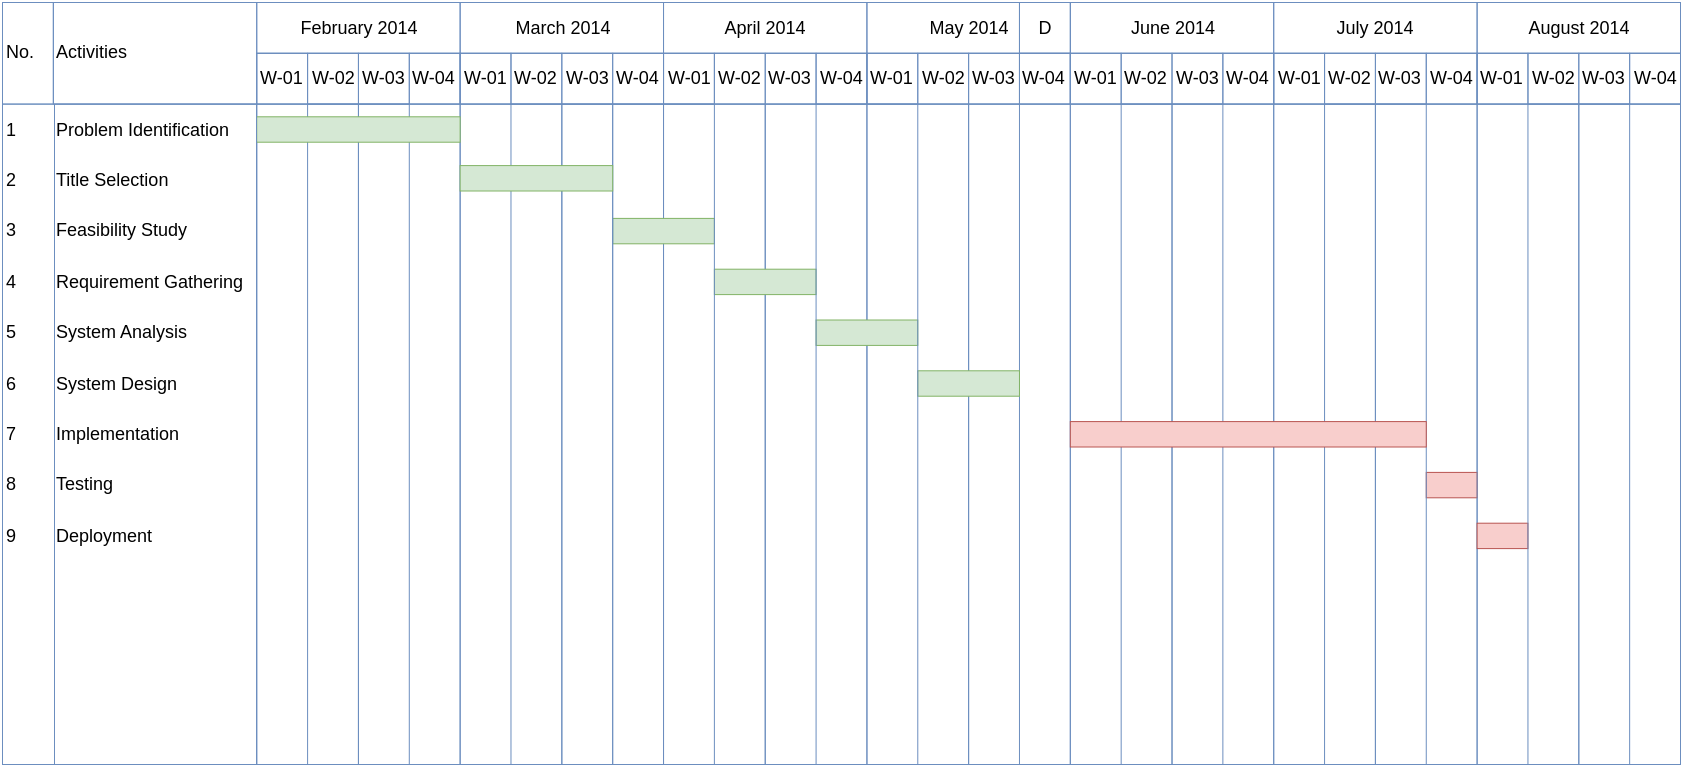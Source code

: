 <mxfile version="18.0.6" type="github">
  <diagram id="Frb9RbtUqZkSpZEshx93" name="Page-1">
    <mxGraphModel dx="910" dy="432" grid="0" gridSize="10" guides="1" tooltips="1" connect="1" arrows="1" fold="1" page="1" pageScale="1" pageWidth="850" pageHeight="1100" math="0" shadow="0">
      <root>
        <mxCell id="0" />
        <mxCell id="1" parent="0" />
        <mxCell id="-0FFrNoBDv5wXFAlJgWf-138" value="" style="group;fontSize=9;" vertex="1" connectable="0" parent="1">
          <mxGeometry x="10" y="100" width="839" height="381" as="geometry" />
        </mxCell>
        <mxCell id="-0FFrNoBDv5wXFAlJgWf-128" value="" style="group;fillColor=none;fontSize=9;" vertex="1" connectable="0" parent="-0FFrNoBDv5wXFAlJgWf-138">
          <mxGeometry width="839" height="381" as="geometry" />
        </mxCell>
        <mxCell id="-0FFrNoBDv5wXFAlJgWf-1" value="" style="strokeWidth=0.5;shadow=0;dashed=0;align=left;html=1;shape=mxgraph.mockup.graphics.rrect;rSize=0;strokeColor=#6c8ebf;rounded=0;fontSize=9;fillColor=none;fontStyle=0" vertex="1" parent="-0FFrNoBDv5wXFAlJgWf-128">
          <mxGeometry width="508.485" height="381" as="geometry" />
        </mxCell>
        <mxCell id="-0FFrNoBDv5wXFAlJgWf-2" value="No." style="strokeColor=#6c8ebf;fillColor=none;strokeWidth=0.5;shadow=0;dashed=0;align=left;html=1;shape=mxgraph.mockup.graphics.rrect;rSize=0;rounded=0;fontSize=9;fontStyle=0" vertex="1" parent="-0FFrNoBDv5wXFAlJgWf-1">
          <mxGeometry width="25.424" height="50.8" as="geometry" />
        </mxCell>
        <mxCell id="-0FFrNoBDv5wXFAlJgWf-3" value="Activities " style="strokeColor=#6c8ebf;fillColor=none;strokeWidth=0.5;shadow=0;dashed=0;align=left;html=1;shape=mxgraph.mockup.graphics.rrect;rSize=0;rounded=0;fontSize=9;fontStyle=0" vertex="1" parent="-0FFrNoBDv5wXFAlJgWf-1">
          <mxGeometry x="25.424" width="101.697" height="50.8" as="geometry" />
        </mxCell>
        <mxCell id="-0FFrNoBDv5wXFAlJgWf-6" value="February 2014" style="strokeColor=#6c8ebf;fillColor=none;strokeWidth=0.5;shadow=0;dashed=0;align=center;html=1;shape=mxgraph.mockup.graphics.rrect;rSize=0;rounded=0;fontSize=9;fontStyle=0" vertex="1" parent="-0FFrNoBDv5wXFAlJgWf-1">
          <mxGeometry x="127.121" width="101.697" height="25.4" as="geometry" />
        </mxCell>
        <mxCell id="-0FFrNoBDv5wXFAlJgWf-7" value="April 2014" style="strokeColor=#6c8ebf;fillColor=none;strokeWidth=0.5;shadow=0;dashed=0;align=center;html=1;shape=mxgraph.mockup.graphics.rrect;rSize=0;rounded=0;fontSize=9;fontStyle=0" vertex="1" parent="-0FFrNoBDv5wXFAlJgWf-1">
          <mxGeometry x="330.515" width="101.697" height="25.4" as="geometry" />
        </mxCell>
        <mxCell id="-0FFrNoBDv5wXFAlJgWf-20" value="" style="strokeColor=#6c8ebf;fillColor=none;strokeWidth=0.5;shadow=0;dashed=0;align=left;html=1;shape=mxgraph.mockup.graphics.rrect;rSize=0;rounded=0;fontSize=9;fontStyle=0" vertex="1" parent="-0FFrNoBDv5wXFAlJgWf-1">
          <mxGeometry y="50.8" width="127.121" height="330.2" as="geometry" />
        </mxCell>
        <mxCell id="-0FFrNoBDv5wXFAlJgWf-21" value="" style="strokeColor=#6c8ebf;fillColor=none;strokeWidth=0.5;shadow=0;dashed=0;align=left;html=1;shape=mxgraph.mockup.graphics.rrect;rSize=0;rounded=0;fontSize=9;fontStyle=0" vertex="1" parent="-0FFrNoBDv5wXFAlJgWf-1">
          <mxGeometry x="127.121" y="50.8" width="50.848" height="330.2" as="geometry" />
        </mxCell>
        <mxCell id="-0FFrNoBDv5wXFAlJgWf-22" value="" style="strokeColor=#6c8ebf;fillColor=none;strokeWidth=0.5;shadow=0;dashed=0;align=left;html=1;shape=mxgraph.mockup.graphics.rrect;rSize=0;rounded=0;fontSize=9;fontStyle=0" vertex="1" parent="-0FFrNoBDv5wXFAlJgWf-1">
          <mxGeometry x="177.97" y="50.8" width="50.848" height="330.2" as="geometry" />
        </mxCell>
        <mxCell id="-0FFrNoBDv5wXFAlJgWf-23" value="" style="strokeColor=#6c8ebf;fillColor=none;strokeWidth=0.5;shadow=0;dashed=0;align=left;html=1;shape=mxgraph.mockup.graphics.rrect;rSize=0;rounded=0;fontSize=9;fontStyle=0" vertex="1" parent="-0FFrNoBDv5wXFAlJgWf-1">
          <mxGeometry x="228.818" y="50.8" width="50.848" height="330.2" as="geometry" />
        </mxCell>
        <mxCell id="-0FFrNoBDv5wXFAlJgWf-24" value="" style="strokeColor=#6c8ebf;fillColor=none;strokeWidth=0.5;shadow=0;dashed=0;align=left;html=1;shape=mxgraph.mockup.graphics.rrect;rSize=0;rounded=0;fontSize=9;fontStyle=0" vertex="1" parent="-0FFrNoBDv5wXFAlJgWf-1">
          <mxGeometry x="279.667" y="50.8" width="50.848" height="330.2" as="geometry" />
        </mxCell>
        <mxCell id="-0FFrNoBDv5wXFAlJgWf-25" value="" style="strokeColor=#6c8ebf;fillColor=none;strokeWidth=0.5;shadow=0;dashed=0;align=left;html=1;shape=mxgraph.mockup.graphics.rrect;rSize=0;rounded=0;fontSize=9;fontStyle=0" vertex="1" parent="-0FFrNoBDv5wXFAlJgWf-1">
          <mxGeometry x="330.515" y="50.8" width="50.848" height="330.2" as="geometry" />
        </mxCell>
        <mxCell id="-0FFrNoBDv5wXFAlJgWf-26" value="" style="strokeColor=#6c8ebf;fillColor=none;strokeWidth=0.5;shadow=0;dashed=0;align=left;html=1;shape=mxgraph.mockup.graphics.rrect;rSize=0;rounded=0;fontSize=9;fontStyle=0" vertex="1" parent="-0FFrNoBDv5wXFAlJgWf-1">
          <mxGeometry x="381.364" y="50.8" width="50.848" height="330.2" as="geometry" />
        </mxCell>
        <mxCell id="-0FFrNoBDv5wXFAlJgWf-27" value="1" style="strokeWidth=0.5;shadow=0;dashed=0;align=left;html=1;shape=mxgraph.mockup.graphics.anchor;rounded=0;fontSize=9;fillColor=none;strokeColor=#6c8ebf;fontStyle=0" vertex="1" parent="-0FFrNoBDv5wXFAlJgWf-1">
          <mxGeometry y="50.8" width="16.949" height="25.4" as="geometry" />
        </mxCell>
        <mxCell id="-0FFrNoBDv5wXFAlJgWf-28" value="Problem Identification" style="strokeWidth=0.5;shadow=0;dashed=0;align=left;html=1;shape=mxgraph.mockup.graphics.anchor;rounded=0;fontSize=9;fillColor=none;strokeColor=#6c8ebf;fontStyle=0;labelBackgroundColor=none;" vertex="1" parent="-0FFrNoBDv5wXFAlJgWf-1">
          <mxGeometry x="25.424" y="50.8" width="101.697" height="25.4" as="geometry" />
        </mxCell>
        <mxCell id="-0FFrNoBDv5wXFAlJgWf-31" value="2" style="strokeWidth=0.5;shadow=0;dashed=0;align=left;html=1;shape=mxgraph.mockup.graphics.anchor;rounded=0;fontSize=9;fillColor=none;strokeColor=#6c8ebf;fontStyle=0" vertex="1" parent="-0FFrNoBDv5wXFAlJgWf-1">
          <mxGeometry y="76.2" width="16.949" height="25.4" as="geometry" />
        </mxCell>
        <mxCell id="-0FFrNoBDv5wXFAlJgWf-35" value="3" style="strokeWidth=0.5;shadow=0;dashed=0;align=left;html=1;shape=mxgraph.mockup.graphics.anchor;rounded=0;fontSize=9;fillColor=none;strokeColor=#6c8ebf;fontStyle=0" vertex="1" parent="-0FFrNoBDv5wXFAlJgWf-1">
          <mxGeometry y="101.6" width="16.949" height="25.4" as="geometry" />
        </mxCell>
        <mxCell id="-0FFrNoBDv5wXFAlJgWf-39" value="4" style="strokeWidth=0.5;shadow=0;dashed=0;align=left;html=1;shape=mxgraph.mockup.graphics.anchor;rounded=0;fontSize=9;fillColor=none;strokeColor=#6c8ebf;fontStyle=0" vertex="1" parent="-0FFrNoBDv5wXFAlJgWf-1">
          <mxGeometry y="127.0" width="16.949" height="25.4" as="geometry" />
        </mxCell>
        <mxCell id="-0FFrNoBDv5wXFAlJgWf-45" value="" style="strokeWidth=0.5;shadow=0;dashed=0;align=left;html=1;shape=mxgraph.mockup.graphics.rrect;rSize=0;strokeColor=#82b366;fillColor=#d5e8d4;rounded=0;fontSize=9;fontStyle=0" vertex="1" parent="-0FFrNoBDv5wXFAlJgWf-1">
          <mxGeometry x="305.091" y="107.95" width="50.848" height="12.7" as="geometry" />
        </mxCell>
        <mxCell id="-0FFrNoBDv5wXFAlJgWf-46" value="" style="strokeWidth=0.5;shadow=0;dashed=0;align=left;html=1;shape=mxgraph.mockup.graphics.rrect;rSize=0;strokeColor=#82b366;fillColor=#d5e8d4;rounded=0;fontSize=9;fontStyle=0" vertex="1" parent="-0FFrNoBDv5wXFAlJgWf-1">
          <mxGeometry x="355.939" y="133.35" width="50.848" height="12.7" as="geometry" />
        </mxCell>
        <mxCell id="-0FFrNoBDv5wXFAlJgWf-81" value="March 2014" style="strokeColor=#6c8ebf;fillColor=none;strokeWidth=0.5;shadow=0;dashed=0;align=center;html=1;shape=mxgraph.mockup.graphics.rrect;rSize=0;rounded=0;fontSize=9;fontStyle=0" vertex="1" parent="-0FFrNoBDv5wXFAlJgWf-1">
          <mxGeometry x="228.818" width="101.697" height="25.4" as="geometry" />
        </mxCell>
        <mxCell id="-0FFrNoBDv5wXFAlJgWf-85" value="" style="group;fillColor=none;strokeWidth=0.5;strokeColor=#6c8ebf;fontSize=9;" vertex="1" connectable="0" parent="-0FFrNoBDv5wXFAlJgWf-1">
          <mxGeometry x="127.121" y="25.4" width="101.697" height="25.4" as="geometry" />
        </mxCell>
        <mxCell id="-0FFrNoBDv5wXFAlJgWf-8" value="W-01" style="strokeColor=#6c8ebf;fillColor=none;strokeWidth=0.5;shadow=0;dashed=0;align=left;html=1;shape=mxgraph.mockup.graphics.rrect;rSize=0;;rounded=0;fontSize=9;fontStyle=0" vertex="1" parent="-0FFrNoBDv5wXFAlJgWf-85">
          <mxGeometry width="25.424" height="25.4" as="geometry" />
        </mxCell>
        <mxCell id="-0FFrNoBDv5wXFAlJgWf-9" value="W-02" style="strokeColor=#6c8ebf;fillColor=none;strokeWidth=0.5;shadow=0;dashed=0;align=left;html=1;shape=mxgraph.mockup.graphics.rrect;rSize=0;rounded=0;fontSize=9;fontStyle=0" vertex="1" parent="-0FFrNoBDv5wXFAlJgWf-85">
          <mxGeometry x="25.424" width="25.424" height="25.4" as="geometry" />
        </mxCell>
        <mxCell id="-0FFrNoBDv5wXFAlJgWf-10" value="W-03" style="strokeColor=#6c8ebf;fillColor=none;strokeWidth=0.5;shadow=0;dashed=0;align=left;html=1;shape=mxgraph.mockup.graphics.rrect;rSize=0;rounded=0;fontSize=9;fontStyle=0" vertex="1" parent="-0FFrNoBDv5wXFAlJgWf-85">
          <mxGeometry x="50.848" width="25.424" height="25.4" as="geometry" />
        </mxCell>
        <mxCell id="-0FFrNoBDv5wXFAlJgWf-11" value="W-04" style="strokeColor=#6c8ebf;fillColor=none;strokeWidth=0.5;shadow=0;dashed=0;align=left;html=1;shape=mxgraph.mockup.graphics.rrect;rSize=0;rounded=0;fontSize=9;fontStyle=0" vertex="1" parent="-0FFrNoBDv5wXFAlJgWf-85">
          <mxGeometry x="76.273" width="25.424" height="25.4" as="geometry" />
        </mxCell>
        <mxCell id="-0FFrNoBDv5wXFAlJgWf-86" value="" style="group;fillColor=none;strokeWidth=0.5;strokeColor=#6c8ebf;fontSize=9;" vertex="1" connectable="0" parent="-0FFrNoBDv5wXFAlJgWf-1">
          <mxGeometry x="228.818" y="25.4" width="101.697" height="25.4" as="geometry" />
        </mxCell>
        <mxCell id="-0FFrNoBDv5wXFAlJgWf-87" value="W-01" style="strokeColor=#6c8ebf;fillColor=none;strokeWidth=0.5;shadow=0;dashed=0;align=left;html=1;shape=mxgraph.mockup.graphics.rrect;rSize=0;;rounded=0;fontSize=9;fontStyle=0" vertex="1" parent="-0FFrNoBDv5wXFAlJgWf-86">
          <mxGeometry width="25.424" height="25.4" as="geometry" />
        </mxCell>
        <mxCell id="-0FFrNoBDv5wXFAlJgWf-88" value="W-02" style="strokeColor=#6c8ebf;fillColor=none;strokeWidth=0.5;shadow=0;dashed=0;align=left;html=1;shape=mxgraph.mockup.graphics.rrect;rSize=0;rounded=0;fontSize=9;fontStyle=0" vertex="1" parent="-0FFrNoBDv5wXFAlJgWf-86">
          <mxGeometry x="25.424" width="25.424" height="25.4" as="geometry" />
        </mxCell>
        <mxCell id="-0FFrNoBDv5wXFAlJgWf-89" value="W-03" style="strokeColor=#6c8ebf;fillColor=none;strokeWidth=0.5;shadow=0;dashed=0;align=left;html=1;shape=mxgraph.mockup.graphics.rrect;rSize=0;rounded=0;fontSize=9;fontStyle=0" vertex="1" parent="-0FFrNoBDv5wXFAlJgWf-86">
          <mxGeometry x="50.848" width="25.424" height="25.4" as="geometry" />
        </mxCell>
        <mxCell id="-0FFrNoBDv5wXFAlJgWf-90" value="W-04" style="strokeColor=#6c8ebf;fillColor=none;strokeWidth=0.5;shadow=0;dashed=0;align=left;html=1;shape=mxgraph.mockup.graphics.rrect;rSize=0;rounded=0;fontSize=9;fontStyle=0" vertex="1" parent="-0FFrNoBDv5wXFAlJgWf-86">
          <mxGeometry x="76.273" width="25.424" height="25.4" as="geometry" />
        </mxCell>
        <mxCell id="-0FFrNoBDv5wXFAlJgWf-91" value="" style="group;fillColor=none;strokeWidth=0.5;strokeColor=#6c8ebf;fontSize=9;" vertex="1" connectable="0" parent="-0FFrNoBDv5wXFAlJgWf-1">
          <mxGeometry x="330.515" y="25.4" width="101.697" height="25.4" as="geometry" />
        </mxCell>
        <mxCell id="-0FFrNoBDv5wXFAlJgWf-92" value="W-01" style="strokeColor=#6c8ebf;fillColor=none;strokeWidth=0.5;shadow=0;dashed=0;align=left;html=1;shape=mxgraph.mockup.graphics.rrect;rSize=0;;rounded=0;fontSize=9;fontStyle=0" vertex="1" parent="-0FFrNoBDv5wXFAlJgWf-91">
          <mxGeometry width="25.424" height="25.4" as="geometry" />
        </mxCell>
        <mxCell id="-0FFrNoBDv5wXFAlJgWf-93" value="W-02" style="strokeColor=#6c8ebf;fillColor=none;strokeWidth=0.5;shadow=0;dashed=0;align=left;html=1;shape=mxgraph.mockup.graphics.rrect;rSize=0;rounded=0;fontSize=9;fontStyle=0" vertex="1" parent="-0FFrNoBDv5wXFAlJgWf-91">
          <mxGeometry x="25.424" width="25.424" height="25.4" as="geometry" />
        </mxCell>
        <mxCell id="-0FFrNoBDv5wXFAlJgWf-94" value="W-03" style="strokeColor=#6c8ebf;fillColor=none;strokeWidth=0.5;shadow=0;dashed=0;align=left;html=1;shape=mxgraph.mockup.graphics.rrect;rSize=0;rounded=0;fontSize=9;fontStyle=0" vertex="1" parent="-0FFrNoBDv5wXFAlJgWf-91">
          <mxGeometry x="50.848" width="25.424" height="25.4" as="geometry" />
        </mxCell>
        <mxCell id="-0FFrNoBDv5wXFAlJgWf-95" value="W-04" style="strokeColor=#6c8ebf;fillColor=none;strokeWidth=0.5;shadow=0;dashed=0;align=left;html=1;shape=mxgraph.mockup.graphics.rrect;rSize=0;rounded=0;fontSize=9;fontStyle=0" vertex="1" parent="-0FFrNoBDv5wXFAlJgWf-91">
          <mxGeometry x="76.273" width="25.424" height="25.4" as="geometry" />
        </mxCell>
        <mxCell id="-0FFrNoBDv5wXFAlJgWf-32" value="Title Selection" style="strokeWidth=0.5;shadow=0;dashed=0;align=left;html=1;shape=mxgraph.mockup.graphics.anchor;rounded=0;fontSize=9;fillColor=none;strokeColor=#6c8ebf;fontStyle=0" vertex="1" parent="-0FFrNoBDv5wXFAlJgWf-1">
          <mxGeometry x="25.424" y="76.2" width="101.697" height="25.4" as="geometry" />
        </mxCell>
        <mxCell id="-0FFrNoBDv5wXFAlJgWf-36" value="Feasibility Study" style="strokeWidth=0.5;shadow=0;dashed=0;align=left;html=1;shape=mxgraph.mockup.graphics.anchor;rounded=0;fontSize=9;fillColor=none;strokeColor=#6c8ebf;fontStyle=0" vertex="1" parent="-0FFrNoBDv5wXFAlJgWf-1">
          <mxGeometry x="25.424" y="101.6" width="101.697" height="25.4" as="geometry" />
        </mxCell>
        <mxCell id="-0FFrNoBDv5wXFAlJgWf-40" value="Requirement Gathering" style="strokeWidth=0.5;shadow=0;dashed=0;align=left;html=1;shape=mxgraph.mockup.graphics.anchor;rounded=0;fontSize=9;fillColor=none;strokeColor=#6c8ebf;fontStyle=0" vertex="1" parent="-0FFrNoBDv5wXFAlJgWf-1">
          <mxGeometry x="25.424" y="127.0" width="101.697" height="25.4" as="geometry" />
        </mxCell>
        <mxCell id="-0FFrNoBDv5wXFAlJgWf-51" value="5" style="strokeWidth=0.5;shadow=0;dashed=0;align=left;html=1;shape=mxgraph.mockup.graphics.anchor;rounded=0;fontSize=9;fillColor=none;strokeColor=#6c8ebf;fontStyle=0" vertex="1" parent="-0FFrNoBDv5wXFAlJgWf-128">
          <mxGeometry y="152.4" width="16.949" height="25.4" as="geometry" />
        </mxCell>
        <mxCell id="-0FFrNoBDv5wXFAlJgWf-52" value="6" style="strokeWidth=0.5;shadow=0;dashed=0;align=left;html=1;shape=mxgraph.mockup.graphics.anchor;rounded=0;fontSize=9;fillColor=none;strokeColor=#6c8ebf;fontStyle=0" vertex="1" parent="-0FFrNoBDv5wXFAlJgWf-128">
          <mxGeometry y="177.8" width="16.949" height="25.4" as="geometry" />
        </mxCell>
        <mxCell id="-0FFrNoBDv5wXFAlJgWf-53" value="7" style="strokeWidth=0.5;shadow=0;dashed=0;align=left;html=1;shape=mxgraph.mockup.graphics.anchor;rounded=0;fontSize=9;fillColor=none;strokeColor=#6c8ebf;fontStyle=0" vertex="1" parent="-0FFrNoBDv5wXFAlJgWf-128">
          <mxGeometry y="203.2" width="16.949" height="25.4" as="geometry" />
        </mxCell>
        <mxCell id="-0FFrNoBDv5wXFAlJgWf-54" value="8" style="strokeWidth=0.5;shadow=0;dashed=0;align=left;html=1;shape=mxgraph.mockup.graphics.anchor;rounded=0;fontSize=9;fillColor=none;strokeColor=#6c8ebf;fontStyle=0" vertex="1" parent="-0FFrNoBDv5wXFAlJgWf-128">
          <mxGeometry y="228.6" width="16.949" height="25.4" as="geometry" />
        </mxCell>
        <mxCell id="-0FFrNoBDv5wXFAlJgWf-56" value="9" style="strokeWidth=0.5;shadow=0;dashed=0;align=left;html=1;shape=mxgraph.mockup.graphics.anchor;rounded=0;fontSize=9;fillColor=none;strokeColor=#6c8ebf;fontStyle=0" vertex="1" parent="-0FFrNoBDv5wXFAlJgWf-128">
          <mxGeometry y="254.0" width="16.949" height="25.4" as="geometry" />
        </mxCell>
        <mxCell id="-0FFrNoBDv5wXFAlJgWf-57" value="May 2014" style="strokeColor=#6c8ebf;fillColor=none;strokeWidth=0.5;shadow=0;dashed=0;align=center;html=1;shape=mxgraph.mockup.graphics.rrect;rSize=0;rounded=0;fontSize=9;fontStyle=0" vertex="1" parent="-0FFrNoBDv5wXFAlJgWf-128">
          <mxGeometry x="432.212" width="101.697" height="25.4" as="geometry" />
        </mxCell>
        <mxCell id="-0FFrNoBDv5wXFAlJgWf-58" value="July 2014" style="strokeColor=#6c8ebf;fillColor=none;strokeWidth=0.5;shadow=0;dashed=0;align=center;html=1;shape=mxgraph.mockup.graphics.rrect;rSize=0;rounded=0;fontSize=9;fontStyle=0" vertex="1" parent="-0FFrNoBDv5wXFAlJgWf-128">
          <mxGeometry x="635.606" width="101.697" height="25.4" as="geometry" />
        </mxCell>
        <mxCell id="-0FFrNoBDv5wXFAlJgWf-71" value="" style="strokeColor=#6c8ebf;fillColor=none;strokeWidth=0.5;shadow=0;dashed=0;align=left;html=1;shape=mxgraph.mockup.graphics.rrect;rSize=0;rounded=0;fontSize=9;fontStyle=0" vertex="1" parent="-0FFrNoBDv5wXFAlJgWf-128">
          <mxGeometry x="432.212" y="50.8" width="50.848" height="330.2" as="geometry" />
        </mxCell>
        <mxCell id="-0FFrNoBDv5wXFAlJgWf-72" value="" style="strokeColor=#6c8ebf;fillColor=none;strokeWidth=0.5;shadow=0;dashed=0;align=left;html=1;shape=mxgraph.mockup.graphics.rrect;rSize=0;rounded=0;fontSize=9;fontStyle=0" vertex="1" parent="-0FFrNoBDv5wXFAlJgWf-128">
          <mxGeometry x="483.061" y="50.8" width="50.848" height="330.2" as="geometry" />
        </mxCell>
        <mxCell id="-0FFrNoBDv5wXFAlJgWf-73" value="" style="strokeColor=#6c8ebf;fillColor=none;strokeWidth=0.5;shadow=0;dashed=0;align=left;html=1;shape=mxgraph.mockup.graphics.rrect;rSize=0;rounded=0;fontSize=9;fontStyle=0" vertex="1" parent="-0FFrNoBDv5wXFAlJgWf-128">
          <mxGeometry x="533.909" y="50.8" width="50.848" height="330.2" as="geometry" />
        </mxCell>
        <mxCell id="-0FFrNoBDv5wXFAlJgWf-74" value="" style="strokeColor=#6c8ebf;fillColor=none;strokeWidth=0.5;shadow=0;dashed=0;align=left;html=1;shape=mxgraph.mockup.graphics.rrect;rSize=0;rounded=0;fontSize=9;fontStyle=0" vertex="1" parent="-0FFrNoBDv5wXFAlJgWf-128">
          <mxGeometry x="584.758" y="50.8" width="50.848" height="330.2" as="geometry" />
        </mxCell>
        <mxCell id="-0FFrNoBDv5wXFAlJgWf-75" value="" style="strokeColor=#6c8ebf;fillColor=none;strokeWidth=0.5;shadow=0;dashed=0;align=left;html=1;shape=mxgraph.mockup.graphics.rrect;rSize=0;rounded=0;fontSize=9;fontStyle=0" vertex="1" parent="-0FFrNoBDv5wXFAlJgWf-128">
          <mxGeometry x="635.606" y="50.8" width="50.848" height="330.2" as="geometry" />
        </mxCell>
        <mxCell id="-0FFrNoBDv5wXFAlJgWf-76" value="" style="strokeColor=#6c8ebf;fillColor=none;strokeWidth=0.5;shadow=0;dashed=0;align=left;html=1;shape=mxgraph.mockup.graphics.rrect;rSize=0;rounded=0;fontSize=9;fontStyle=0" vertex="1" parent="-0FFrNoBDv5wXFAlJgWf-128">
          <mxGeometry x="686.455" y="50.8" width="50.848" height="330.2" as="geometry" />
        </mxCell>
        <mxCell id="-0FFrNoBDv5wXFAlJgWf-77" value="" style="strokeWidth=0.5;shadow=0;dashed=0;align=left;html=1;shape=mxgraph.mockup.graphics.rrect;rSize=0;strokeColor=#82b366;fillColor=#d5e8d4;rounded=0;fontSize=9;fontStyle=0" vertex="1" parent="-0FFrNoBDv5wXFAlJgWf-128">
          <mxGeometry x="406.788" y="158.75" width="50.848" height="12.7" as="geometry" />
        </mxCell>
        <mxCell id="-0FFrNoBDv5wXFAlJgWf-78" value="" style="strokeWidth=0.5;shadow=0;dashed=0;align=left;html=1;shape=mxgraph.mockup.graphics.rrect;rSize=0;strokeColor=#82b366;fillColor=#d5e8d4;rounded=0;fontSize=9;fontStyle=0" vertex="1" parent="-0FFrNoBDv5wXFAlJgWf-128">
          <mxGeometry x="457.636" y="184.15" width="50.848" height="12.7" as="geometry" />
        </mxCell>
        <mxCell id="-0FFrNoBDv5wXFAlJgWf-80" value="" style="strokeWidth=0.5;shadow=0;dashed=0;align=left;html=1;shape=mxgraph.mockup.graphics.rrect;rSize=0;strokeColor=#b85450;fillColor=#f8cecc;rounded=0;fontSize=9;fontStyle=0" vertex="1" parent="-0FFrNoBDv5wXFAlJgWf-128">
          <mxGeometry x="711.879" y="234.95" width="25.424" height="12.7" as="geometry" />
        </mxCell>
        <mxCell id="-0FFrNoBDv5wXFAlJgWf-47" value="System Analysis" style="strokeWidth=0.5;shadow=0;dashed=0;align=left;html=1;shape=mxgraph.mockup.graphics.anchor;rounded=0;fontSize=9;fillColor=none;strokeColor=#6c8ebf;fontStyle=0" vertex="1" parent="-0FFrNoBDv5wXFAlJgWf-128">
          <mxGeometry x="25.424" y="152.4" width="101.697" height="25.4" as="geometry" />
        </mxCell>
        <mxCell id="-0FFrNoBDv5wXFAlJgWf-48" value="System Design" style="strokeWidth=0.5;shadow=0;dashed=0;align=left;html=1;shape=mxgraph.mockup.graphics.anchor;rounded=0;fontSize=9;fillColor=none;strokeColor=#6c8ebf;fontStyle=0" vertex="1" parent="-0FFrNoBDv5wXFAlJgWf-128">
          <mxGeometry x="25.424" y="177.8" width="101.697" height="25.4" as="geometry" />
        </mxCell>
        <mxCell id="-0FFrNoBDv5wXFAlJgWf-49" value="Implementation" style="strokeWidth=0.5;shadow=0;dashed=0;align=left;html=1;shape=mxgraph.mockup.graphics.anchor;rounded=0;fontSize=9;fillColor=none;strokeColor=#6c8ebf;fontStyle=0" vertex="1" parent="-0FFrNoBDv5wXFAlJgWf-128">
          <mxGeometry x="25.424" y="203.2" width="101.697" height="25.4" as="geometry" />
        </mxCell>
        <mxCell id="-0FFrNoBDv5wXFAlJgWf-50" value="Testing" style="strokeWidth=0.5;shadow=0;dashed=0;align=left;html=1;shape=mxgraph.mockup.graphics.anchor;rounded=0;fontSize=9;fillColor=none;strokeColor=#6c8ebf;fontStyle=0" vertex="1" parent="-0FFrNoBDv5wXFAlJgWf-128">
          <mxGeometry x="25.424" y="228.6" width="101.697" height="25.4" as="geometry" />
        </mxCell>
        <mxCell id="-0FFrNoBDv5wXFAlJgWf-55" value="Deployment" style="strokeWidth=0.5;shadow=0;dashed=0;align=left;html=1;shape=mxgraph.mockup.graphics.anchor;rounded=0;fontSize=9;fillColor=none;strokeColor=#6c8ebf;fontStyle=0" vertex="1" parent="-0FFrNoBDv5wXFAlJgWf-128">
          <mxGeometry x="25.424" y="254.0" width="101.697" height="25.4" as="geometry" />
        </mxCell>
        <mxCell id="-0FFrNoBDv5wXFAlJgWf-96" value="" style="group;fillColor=none;strokeWidth=0.5;strokeColor=#6c8ebf;fontSize=9;" vertex="1" connectable="0" parent="-0FFrNoBDv5wXFAlJgWf-128">
          <mxGeometry x="432.212" y="25.4" width="101.697" height="25.4" as="geometry" />
        </mxCell>
        <mxCell id="-0FFrNoBDv5wXFAlJgWf-97" value="W-01" style="strokeColor=#6c8ebf;fillColor=none;strokeWidth=0.5;shadow=0;dashed=0;align=left;html=1;shape=mxgraph.mockup.graphics.rrect;rSize=0;;rounded=0;fontSize=9;fontStyle=0" vertex="1" parent="-0FFrNoBDv5wXFAlJgWf-96">
          <mxGeometry width="25.424" height="25.4" as="geometry" />
        </mxCell>
        <mxCell id="-0FFrNoBDv5wXFAlJgWf-98" value="W-02" style="strokeColor=#6c8ebf;fillColor=none;strokeWidth=0.5;shadow=0;dashed=0;align=left;html=1;shape=mxgraph.mockup.graphics.rrect;rSize=0;rounded=0;fontSize=9;fontStyle=0" vertex="1" parent="-0FFrNoBDv5wXFAlJgWf-96">
          <mxGeometry x="25.424" width="25.424" height="25.4" as="geometry" />
        </mxCell>
        <mxCell id="-0FFrNoBDv5wXFAlJgWf-99" value="W-03" style="strokeColor=#6c8ebf;fillColor=none;strokeWidth=0.5;shadow=0;dashed=0;align=left;html=1;shape=mxgraph.mockup.graphics.rrect;rSize=0;rounded=0;fontSize=9;fontStyle=0" vertex="1" parent="-0FFrNoBDv5wXFAlJgWf-96">
          <mxGeometry x="50.848" width="25.424" height="25.4" as="geometry" />
        </mxCell>
        <mxCell id="-0FFrNoBDv5wXFAlJgWf-100" value="W-04" style="strokeColor=#6c8ebf;fillColor=none;strokeWidth=0.5;shadow=0;dashed=0;align=left;html=1;shape=mxgraph.mockup.graphics.rrect;rSize=0;rounded=0;fontSize=9;fontStyle=0" vertex="1" parent="-0FFrNoBDv5wXFAlJgWf-96">
          <mxGeometry x="76.273" width="25.424" height="25.4" as="geometry" />
        </mxCell>
        <mxCell id="-0FFrNoBDv5wXFAlJgWf-101" value="June 2014" style="strokeColor=#6c8ebf;fillColor=none;strokeWidth=0.5;shadow=0;dashed=0;align=center;html=1;shape=mxgraph.mockup.graphics.rrect;rSize=0;rounded=0;fontSize=9;fontStyle=0" vertex="1" parent="-0FFrNoBDv5wXFAlJgWf-128">
          <mxGeometry x="533.909" width="101.697" height="25.4" as="geometry" />
        </mxCell>
        <mxCell id="-0FFrNoBDv5wXFAlJgWf-102" value="August 2014" style="strokeColor=#6c8ebf;fillColor=none;strokeWidth=0.5;shadow=0;dashed=0;align=center;html=1;shape=mxgraph.mockup.graphics.rrect;rSize=0;rounded=0;fontSize=9;fontStyle=0" vertex="1" parent="-0FFrNoBDv5wXFAlJgWf-128">
          <mxGeometry x="737.303" width="101.697" height="25.4" as="geometry" />
        </mxCell>
        <mxCell id="-0FFrNoBDv5wXFAlJgWf-107" value="" style="strokeColor=#6c8ebf;fillColor=none;strokeWidth=0.5;shadow=0;dashed=0;align=left;html=1;shape=mxgraph.mockup.graphics.rrect;rSize=0;rounded=0;fontSize=9;fontStyle=0" vertex="1" parent="-0FFrNoBDv5wXFAlJgWf-128">
          <mxGeometry x="737.303" y="50.8" width="50.848" height="330.2" as="geometry" />
        </mxCell>
        <mxCell id="-0FFrNoBDv5wXFAlJgWf-108" value="" style="strokeColor=#6c8ebf;fillColor=none;strokeWidth=0.5;shadow=0;dashed=0;align=left;html=1;shape=mxgraph.mockup.graphics.rrect;rSize=0;rounded=0;fontSize=9;fontStyle=0" vertex="1" parent="-0FFrNoBDv5wXFAlJgWf-128">
          <mxGeometry x="788.152" y="50.8" width="50.848" height="330.2" as="geometry" />
        </mxCell>
        <mxCell id="-0FFrNoBDv5wXFAlJgWf-109" value="" style="group;fillColor=none;strokeWidth=0.5;strokeColor=#6c8ebf;fontSize=9;" vertex="1" connectable="0" parent="-0FFrNoBDv5wXFAlJgWf-128">
          <mxGeometry x="533.909" y="25.4" width="101.697" height="25.4" as="geometry" />
        </mxCell>
        <mxCell id="-0FFrNoBDv5wXFAlJgWf-110" value="W-01" style="strokeColor=#6c8ebf;fillColor=none;strokeWidth=0.5;shadow=0;dashed=0;align=left;html=1;shape=mxgraph.mockup.graphics.rrect;rSize=0;;rounded=0;fontSize=9;fontStyle=0" vertex="1" parent="-0FFrNoBDv5wXFAlJgWf-109">
          <mxGeometry width="25.424" height="25.4" as="geometry" />
        </mxCell>
        <mxCell id="-0FFrNoBDv5wXFAlJgWf-111" value="W-02" style="strokeColor=#6c8ebf;fillColor=none;strokeWidth=0.5;shadow=0;dashed=0;align=left;html=1;shape=mxgraph.mockup.graphics.rrect;rSize=0;rounded=0;fontSize=9;fontStyle=0" vertex="1" parent="-0FFrNoBDv5wXFAlJgWf-109">
          <mxGeometry x="25.424" width="25.424" height="25.4" as="geometry" />
        </mxCell>
        <mxCell id="-0FFrNoBDv5wXFAlJgWf-112" value="W-03" style="strokeColor=#6c8ebf;fillColor=none;strokeWidth=0.5;shadow=0;dashed=0;align=left;html=1;shape=mxgraph.mockup.graphics.rrect;rSize=0;rounded=0;fontSize=9;fontStyle=0" vertex="1" parent="-0FFrNoBDv5wXFAlJgWf-109">
          <mxGeometry x="50.848" width="25.424" height="25.4" as="geometry" />
        </mxCell>
        <mxCell id="-0FFrNoBDv5wXFAlJgWf-113" value="W-04" style="strokeColor=#6c8ebf;fillColor=none;strokeWidth=0.5;shadow=0;dashed=0;align=left;html=1;shape=mxgraph.mockup.graphics.rrect;rSize=0;rounded=0;fontSize=9;fontStyle=0" vertex="1" parent="-0FFrNoBDv5wXFAlJgWf-109">
          <mxGeometry x="76.273" width="25.424" height="25.4" as="geometry" />
        </mxCell>
        <mxCell id="-0FFrNoBDv5wXFAlJgWf-114" value="" style="group;fillColor=none;strokeWidth=0.5;strokeColor=#6c8ebf;fontSize=9;" vertex="1" connectable="0" parent="-0FFrNoBDv5wXFAlJgWf-128">
          <mxGeometry x="635.606" y="25.4" width="101.697" height="25.4" as="geometry" />
        </mxCell>
        <mxCell id="-0FFrNoBDv5wXFAlJgWf-115" value="W-01" style="strokeColor=#6c8ebf;fillColor=none;strokeWidth=0.5;shadow=0;dashed=0;align=left;html=1;shape=mxgraph.mockup.graphics.rrect;rSize=0;;rounded=0;fontSize=9;fontStyle=0" vertex="1" parent="-0FFrNoBDv5wXFAlJgWf-114">
          <mxGeometry width="25.424" height="25.4" as="geometry" />
        </mxCell>
        <mxCell id="-0FFrNoBDv5wXFAlJgWf-116" value="W-02" style="strokeColor=#6c8ebf;fillColor=none;strokeWidth=0.5;shadow=0;dashed=0;align=left;html=1;shape=mxgraph.mockup.graphics.rrect;rSize=0;rounded=0;fontSize=9;fontStyle=0" vertex="1" parent="-0FFrNoBDv5wXFAlJgWf-114">
          <mxGeometry x="25.424" width="25.424" height="25.4" as="geometry" />
        </mxCell>
        <mxCell id="-0FFrNoBDv5wXFAlJgWf-117" value="W-03" style="strokeColor=#6c8ebf;fillColor=none;strokeWidth=0.5;shadow=0;dashed=0;align=left;html=1;shape=mxgraph.mockup.graphics.rrect;rSize=0;rounded=0;fontSize=9;fontStyle=0" vertex="1" parent="-0FFrNoBDv5wXFAlJgWf-114">
          <mxGeometry x="50.848" width="25.424" height="25.4" as="geometry" />
        </mxCell>
        <mxCell id="-0FFrNoBDv5wXFAlJgWf-118" value="W-04" style="strokeColor=#6c8ebf;fillColor=none;strokeWidth=0.5;shadow=0;dashed=0;align=left;html=1;shape=mxgraph.mockup.graphics.rrect;rSize=0;rounded=0;fontSize=9;fontStyle=0" vertex="1" parent="-0FFrNoBDv5wXFAlJgWf-114">
          <mxGeometry x="76.273" width="25.424" height="25.4" as="geometry" />
        </mxCell>
        <mxCell id="-0FFrNoBDv5wXFAlJgWf-119" value="" style="group;fillColor=none;strokeWidth=0.5;strokeColor=#6c8ebf;fontSize=9;" vertex="1" connectable="0" parent="-0FFrNoBDv5wXFAlJgWf-128">
          <mxGeometry x="737.303" y="25.4" width="101.697" height="25.4" as="geometry" />
        </mxCell>
        <mxCell id="-0FFrNoBDv5wXFAlJgWf-120" value="W-01" style="strokeColor=#6c8ebf;fillColor=none;strokeWidth=0.5;shadow=0;dashed=0;align=left;html=1;shape=mxgraph.mockup.graphics.rrect;rSize=0;;rounded=0;fontSize=9;fontStyle=0" vertex="1" parent="-0FFrNoBDv5wXFAlJgWf-119">
          <mxGeometry width="25.424" height="25.4" as="geometry" />
        </mxCell>
        <mxCell id="-0FFrNoBDv5wXFAlJgWf-121" value="W-02" style="strokeColor=#6c8ebf;fillColor=none;strokeWidth=0.5;shadow=0;dashed=0;align=left;html=1;shape=mxgraph.mockup.graphics.rrect;rSize=0;rounded=0;fontSize=9;fontStyle=0" vertex="1" parent="-0FFrNoBDv5wXFAlJgWf-119">
          <mxGeometry x="25.424" width="25.424" height="25.4" as="geometry" />
        </mxCell>
        <mxCell id="-0FFrNoBDv5wXFAlJgWf-122" value="W-03" style="strokeColor=#6c8ebf;fillColor=none;strokeWidth=0.5;shadow=0;dashed=0;align=left;html=1;shape=mxgraph.mockup.graphics.rrect;rSize=0;rounded=0;fontSize=9;fontStyle=0" vertex="1" parent="-0FFrNoBDv5wXFAlJgWf-119">
          <mxGeometry x="50.848" width="25.424" height="25.4" as="geometry" />
        </mxCell>
        <mxCell id="-0FFrNoBDv5wXFAlJgWf-123" value="W-04" style="strokeColor=#6c8ebf;fillColor=none;strokeWidth=0.5;shadow=0;dashed=0;align=left;html=1;shape=mxgraph.mockup.graphics.rrect;rSize=0;rounded=0;fontSize=9;fontStyle=0" vertex="1" parent="-0FFrNoBDv5wXFAlJgWf-119">
          <mxGeometry x="76.273" width="25.424" height="25.4" as="geometry" />
        </mxCell>
        <mxCell id="-0FFrNoBDv5wXFAlJgWf-143" value="D" style="strokeColor=#6c8ebf;fillColor=none;strokeWidth=0.5;shadow=0;dashed=0;align=center;html=1;shape=mxgraph.mockup.graphics.rrect;rSize=0;rounded=0;fontSize=9;fontStyle=0" vertex="1" parent="-0FFrNoBDv5wXFAlJgWf-128">
          <mxGeometry x="508.48" width="25.52" height="25.4" as="geometry" />
        </mxCell>
        <mxCell id="-0FFrNoBDv5wXFAlJgWf-129" value="" style="strokeWidth=0.5;shadow=0;dashed=0;align=left;html=1;shape=mxgraph.mockup.graphics.rrect;rSize=0;strokeColor=#b85450;fillColor=#f8cecc;rounded=0;fontSize=9;fontStyle=0" vertex="1" parent="-0FFrNoBDv5wXFAlJgWf-138">
          <mxGeometry x="737.303" y="260.35" width="25.424" height="12.7" as="geometry" />
        </mxCell>
        <mxCell id="-0FFrNoBDv5wXFAlJgWf-131" value="" style="strokeColor=#6c8ebf;fillColor=none;strokeWidth=0.5;shadow=0;dashed=0;align=left;html=1;shape=mxgraph.mockup.graphics.rrect;rSize=0;rounded=0;fontSize=9;fontStyle=0" vertex="1" parent="-0FFrNoBDv5wXFAlJgWf-138">
          <mxGeometry x="152.545" y="50.8" width="50.848" height="330.2" as="geometry" />
        </mxCell>
        <mxCell id="-0FFrNoBDv5wXFAlJgWf-132" value="" style="strokeColor=#6c8ebf;fillColor=none;strokeWidth=0.5;shadow=0;dashed=0;align=left;html=1;shape=mxgraph.mockup.graphics.rrect;rSize=0;rounded=0;fontSize=9;fontStyle=0" vertex="1" parent="-0FFrNoBDv5wXFAlJgWf-138">
          <mxGeometry x="254.242" y="50.8" width="50.848" height="330.2" as="geometry" />
        </mxCell>
        <mxCell id="-0FFrNoBDv5wXFAlJgWf-133" value="" style="strokeColor=#6c8ebf;fillColor=none;strokeWidth=0.5;shadow=0;dashed=0;align=left;html=1;shape=mxgraph.mockup.graphics.rrect;rSize=0;rounded=0;fontSize=9;fontStyle=0" vertex="1" parent="-0FFrNoBDv5wXFAlJgWf-138">
          <mxGeometry x="305.091" y="50.8" width="50.848" height="330.2" as="geometry" />
        </mxCell>
        <mxCell id="-0FFrNoBDv5wXFAlJgWf-134" value="" style="strokeColor=#6c8ebf;fillColor=none;strokeWidth=0.5;shadow=0;dashed=0;align=left;html=1;shape=mxgraph.mockup.graphics.rrect;rSize=0;rounded=0;fontSize=9;fontStyle=0" vertex="1" parent="-0FFrNoBDv5wXFAlJgWf-138">
          <mxGeometry x="406.788" y="50.8" width="50.848" height="330.2" as="geometry" />
        </mxCell>
        <mxCell id="-0FFrNoBDv5wXFAlJgWf-135" value="" style="strokeColor=#6c8ebf;fillColor=none;strokeWidth=0.5;shadow=0;dashed=0;align=left;html=1;shape=mxgraph.mockup.graphics.rrect;rSize=0;rounded=0;fontSize=9;fontStyle=0" vertex="1" parent="-0FFrNoBDv5wXFAlJgWf-138">
          <mxGeometry x="559.333" y="50.8" width="50.848" height="330.2" as="geometry" />
        </mxCell>
        <mxCell id="-0FFrNoBDv5wXFAlJgWf-136" value="" style="strokeColor=#6c8ebf;fillColor=none;strokeWidth=0.5;shadow=0;dashed=0;align=left;html=1;shape=mxgraph.mockup.graphics.rrect;rSize=0;rounded=0;fontSize=9;fontStyle=0" vertex="1" parent="-0FFrNoBDv5wXFAlJgWf-138">
          <mxGeometry x="661.03" y="50.8" width="50.848" height="330.2" as="geometry" />
        </mxCell>
        <mxCell id="-0FFrNoBDv5wXFAlJgWf-137" value="" style="strokeColor=#6c8ebf;fillColor=none;strokeWidth=0.5;shadow=0;dashed=0;align=left;html=1;shape=mxgraph.mockup.graphics.rrect;rSize=0;rounded=0;fontSize=9;fontStyle=0" vertex="1" parent="-0FFrNoBDv5wXFAlJgWf-138">
          <mxGeometry x="762.727" y="50.8" width="50.848" height="330.2" as="geometry" />
        </mxCell>
        <mxCell id="-0FFrNoBDv5wXFAlJgWf-139" value="" style="strokeWidth=0.5;shadow=0;dashed=0;align=left;html=1;shape=mxgraph.mockup.graphics.rrect;rSize=0;strokeColor=#82b366;fillColor=#d5e8d4;rounded=0;fontSize=9;fontStyle=0" vertex="1" parent="1">
          <mxGeometry x="137.121" y="157.15" width="101.697" height="12.7" as="geometry" />
        </mxCell>
        <mxCell id="-0FFrNoBDv5wXFAlJgWf-140" value="" style="strokeWidth=0.5;shadow=0;dashed=0;align=left;html=1;shape=mxgraph.mockup.graphics.rrect;rSize=0;strokeColor=#82b366;fillColor=#d5e8d4;rounded=0;fontSize=9;fontStyle=0" vertex="1" parent="1">
          <mxGeometry x="238.818" y="181.55" width="76.273" height="12.7" as="geometry" />
        </mxCell>
        <mxCell id="-0FFrNoBDv5wXFAlJgWf-141" value="" style="strokeWidth=0.5;shadow=0;dashed=0;align=left;html=1;shape=mxgraph.mockup.graphics.rrect;rSize=0;strokeColor=#b85450;fillColor=#f8cecc;rounded=0;fontSize=9;fontStyle=0" vertex="1" parent="1">
          <mxGeometry x="543.909" y="309.55" width="177.97" height="12.7" as="geometry" />
        </mxCell>
        <mxCell id="-0FFrNoBDv5wXFAlJgWf-142" value="" style="strokeColor=#6c8ebf;fillColor=none;strokeWidth=0.5;shadow=0;dashed=0;align=left;html=1;shape=mxgraph.mockup.graphics.rrect;rSize=0;rounded=0;fontSize=9;fontStyle=0" vertex="1" parent="1">
          <mxGeometry x="36" y="150.8" width="101" height="330.2" as="geometry" />
        </mxCell>
      </root>
    </mxGraphModel>
  </diagram>
</mxfile>
